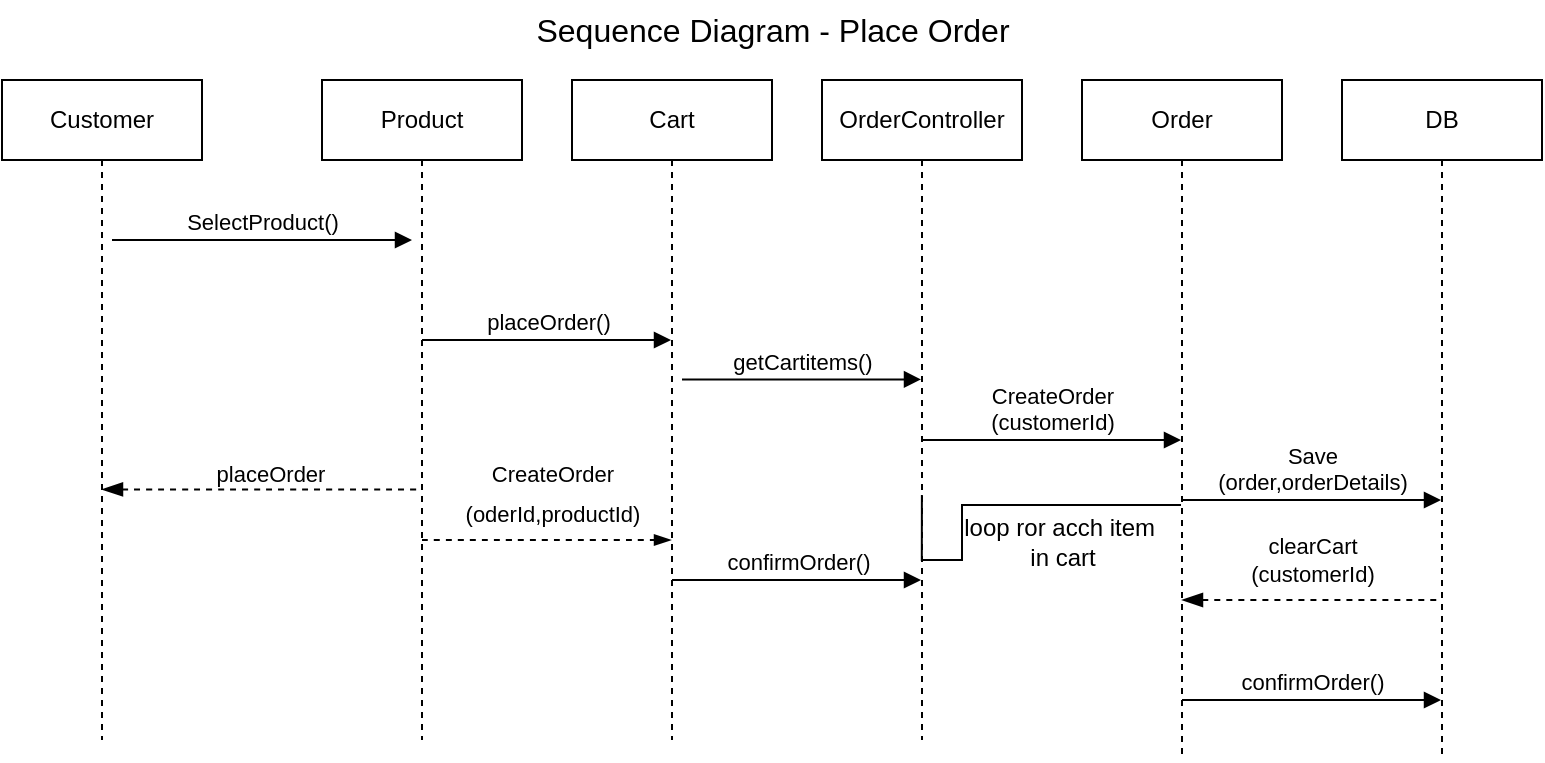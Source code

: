 <mxfile version="27.1.6">
  <diagram name="Page-1" id="2YBvvXClWsGukQMizWep">
    <mxGraphModel dx="1143" dy="666" grid="1" gridSize="10" guides="1" tooltips="1" connect="1" arrows="1" fold="1" page="1" pageScale="1" pageWidth="850" pageHeight="1100" math="0" shadow="0">
      <root>
        <mxCell id="0" />
        <mxCell id="1" parent="0" />
        <mxCell id="aM9ryv3xv72pqoxQDRHE-1" value="Customer" style="shape=umlLifeline;perimeter=lifelinePerimeter;whiteSpace=wrap;html=1;container=0;dropTarget=0;collapsible=0;recursiveResize=0;outlineConnect=0;portConstraint=eastwest;newEdgeStyle={&quot;edgeStyle&quot;:&quot;elbowEdgeStyle&quot;,&quot;elbow&quot;:&quot;vertical&quot;,&quot;curved&quot;:0,&quot;rounded&quot;:0};" parent="1" vertex="1">
          <mxGeometry x="40" y="40" width="100" height="330" as="geometry" />
        </mxCell>
        <mxCell id="aM9ryv3xv72pqoxQDRHE-5" value="Product" style="shape=umlLifeline;perimeter=lifelinePerimeter;whiteSpace=wrap;html=1;container=0;dropTarget=0;collapsible=0;recursiveResize=0;outlineConnect=0;portConstraint=eastwest;newEdgeStyle={&quot;edgeStyle&quot;:&quot;elbowEdgeStyle&quot;,&quot;elbow&quot;:&quot;vertical&quot;,&quot;curved&quot;:0,&quot;rounded&quot;:0};" parent="1" vertex="1">
          <mxGeometry x="200" y="40" width="100" height="330" as="geometry" />
        </mxCell>
        <mxCell id="aM9ryv3xv72pqoxQDRHE-7" value="SelectProduct()" style="html=1;verticalAlign=bottom;endArrow=block;edgeStyle=elbowEdgeStyle;elbow=vertical;curved=0;rounded=0;" parent="1" edge="1">
          <mxGeometry relative="1" as="geometry">
            <mxPoint x="95" y="120" as="sourcePoint" />
            <Array as="points">
              <mxPoint x="180" y="120" />
            </Array>
            <mxPoint x="245" y="120" as="targetPoint" />
            <mxPoint as="offset" />
          </mxGeometry>
        </mxCell>
        <mxCell id="46-oUx36o9gEHTs_ngFb-1" value="Cart" style="shape=umlLifeline;perimeter=lifelinePerimeter;whiteSpace=wrap;html=1;container=0;dropTarget=0;collapsible=0;recursiveResize=0;outlineConnect=0;portConstraint=eastwest;newEdgeStyle={&quot;edgeStyle&quot;:&quot;elbowEdgeStyle&quot;,&quot;elbow&quot;:&quot;vertical&quot;,&quot;curved&quot;:0,&quot;rounded&quot;:0};" vertex="1" parent="1">
          <mxGeometry x="325" y="40" width="100" height="330" as="geometry" />
        </mxCell>
        <mxCell id="46-oUx36o9gEHTs_ngFb-3" value="OrderController" style="shape=umlLifeline;perimeter=lifelinePerimeter;whiteSpace=wrap;html=1;container=0;dropTarget=0;collapsible=0;recursiveResize=0;outlineConnect=0;portConstraint=eastwest;newEdgeStyle={&quot;edgeStyle&quot;:&quot;elbowEdgeStyle&quot;,&quot;elbow&quot;:&quot;vertical&quot;,&quot;curved&quot;:0,&quot;rounded&quot;:0};" vertex="1" parent="1">
          <mxGeometry x="450" y="40" width="100" height="330" as="geometry" />
        </mxCell>
        <mxCell id="46-oUx36o9gEHTs_ngFb-6" value="placeOrder()" style="html=1;verticalAlign=bottom;endArrow=block;edgeStyle=elbowEdgeStyle;elbow=vertical;curved=0;rounded=0;" edge="1" parent="1" target="46-oUx36o9gEHTs_ngFb-1">
          <mxGeometry relative="1" as="geometry">
            <mxPoint x="250" y="170" as="sourcePoint" />
            <Array as="points">
              <mxPoint x="335" y="170" />
            </Array>
            <mxPoint x="400" y="170" as="targetPoint" />
            <mxPoint as="offset" />
          </mxGeometry>
        </mxCell>
        <mxCell id="46-oUx36o9gEHTs_ngFb-7" value="CreateOrder&lt;div&gt;(customerId)&lt;/div&gt;" style="html=1;verticalAlign=bottom;endArrow=block;edgeStyle=elbowEdgeStyle;elbow=vertical;curved=0;rounded=0;" edge="1" parent="1">
          <mxGeometry relative="1" as="geometry">
            <mxPoint x="500" y="220" as="sourcePoint" />
            <Array as="points">
              <mxPoint x="585" y="220" />
            </Array>
            <mxPoint x="629.5" y="220" as="targetPoint" />
            <mxPoint as="offset" />
          </mxGeometry>
        </mxCell>
        <mxCell id="46-oUx36o9gEHTs_ngFb-8" value="Order" style="shape=umlLifeline;perimeter=lifelinePerimeter;whiteSpace=wrap;html=1;container=0;dropTarget=0;collapsible=0;recursiveResize=0;outlineConnect=0;portConstraint=eastwest;newEdgeStyle={&quot;edgeStyle&quot;:&quot;elbowEdgeStyle&quot;,&quot;elbow&quot;:&quot;vertical&quot;,&quot;curved&quot;:0,&quot;rounded&quot;:0};" vertex="1" parent="1">
          <mxGeometry x="580" y="40" width="100" height="340" as="geometry" />
        </mxCell>
        <mxCell id="46-oUx36o9gEHTs_ngFb-9" value="DB" style="shape=umlLifeline;perimeter=lifelinePerimeter;whiteSpace=wrap;html=1;container=0;dropTarget=0;collapsible=0;recursiveResize=0;outlineConnect=0;portConstraint=eastwest;newEdgeStyle={&quot;edgeStyle&quot;:&quot;elbowEdgeStyle&quot;,&quot;elbow&quot;:&quot;vertical&quot;,&quot;curved&quot;:0,&quot;rounded&quot;:0};" vertex="1" parent="1">
          <mxGeometry x="710" y="40" width="100" height="340" as="geometry" />
        </mxCell>
        <mxCell id="46-oUx36o9gEHTs_ngFb-10" value="getCartitems()" style="html=1;verticalAlign=bottom;endArrow=block;edgeStyle=elbowEdgeStyle;elbow=vertical;curved=0;rounded=0;" edge="1" parent="1">
          <mxGeometry relative="1" as="geometry">
            <mxPoint x="380" y="189.72" as="sourcePoint" />
            <Array as="points">
              <mxPoint x="465" y="189.72" />
            </Array>
            <mxPoint x="499.5" y="189.72" as="targetPoint" />
            <mxPoint as="offset" />
          </mxGeometry>
        </mxCell>
        <mxCell id="46-oUx36o9gEHTs_ngFb-11" value="Save&lt;div&gt;(order,orderDetails)&lt;/div&gt;" style="html=1;verticalAlign=bottom;endArrow=block;edgeStyle=elbowEdgeStyle;elbow=vertical;curved=0;rounded=0;" edge="1" parent="1" source="46-oUx36o9gEHTs_ngFb-8">
          <mxGeometry relative="1" as="geometry">
            <mxPoint x="640" y="250" as="sourcePoint" />
            <Array as="points">
              <mxPoint x="725" y="250" />
            </Array>
            <mxPoint x="759.5" y="250" as="targetPoint" />
            <mxPoint as="offset" />
          </mxGeometry>
        </mxCell>
        <mxCell id="46-oUx36o9gEHTs_ngFb-14" value="" style="endArrow=none;html=1;rounded=0;fontSize=12;startSize=8;endSize=8;curved=1;startArrow=blockThin;startFill=1;dashed=1;" edge="1" parent="1" source="46-oUx36o9gEHTs_ngFb-8" target="46-oUx36o9gEHTs_ngFb-9">
          <mxGeometry width="50" height="50" relative="1" as="geometry">
            <mxPoint x="220" y="280" as="sourcePoint" />
            <mxPoint x="270" y="230" as="targetPoint" />
            <Array as="points">
              <mxPoint x="700" y="300" />
            </Array>
          </mxGeometry>
        </mxCell>
        <mxCell id="46-oUx36o9gEHTs_ngFb-15" value="clearCart&lt;div&gt;(customerId)&lt;/div&gt;" style="text;html=1;align=center;verticalAlign=middle;resizable=0;points=[];autosize=1;strokeColor=none;fillColor=none;fontSize=11;" vertex="1" parent="1">
          <mxGeometry x="650" y="260" width="90" height="40" as="geometry" />
        </mxCell>
        <mxCell id="46-oUx36o9gEHTs_ngFb-21" value="confirmOrder()" style="html=1;verticalAlign=bottom;endArrow=block;edgeStyle=elbowEdgeStyle;elbow=vertical;curved=0;rounded=0;" edge="1" parent="1">
          <mxGeometry relative="1" as="geometry">
            <mxPoint x="630" y="350" as="sourcePoint" />
            <Array as="points">
              <mxPoint x="725" y="350" />
            </Array>
            <mxPoint x="759.5" y="350" as="targetPoint" />
            <mxPoint as="offset" />
          </mxGeometry>
        </mxCell>
        <mxCell id="46-oUx36o9gEHTs_ngFb-22" value="confirmOrder()" style="html=1;verticalAlign=bottom;endArrow=block;edgeStyle=elbowEdgeStyle;elbow=vertical;curved=0;rounded=0;" edge="1" parent="1" source="46-oUx36o9gEHTs_ngFb-1" target="46-oUx36o9gEHTs_ngFb-3">
          <mxGeometry relative="1" as="geometry">
            <mxPoint x="370" y="350" as="sourcePoint" />
            <Array as="points">
              <mxPoint x="440" y="290" />
            </Array>
            <mxPoint x="499.5" y="350" as="targetPoint" />
            <mxPoint as="offset" />
          </mxGeometry>
        </mxCell>
        <mxCell id="46-oUx36o9gEHTs_ngFb-23" value="" style="endArrow=none;html=1;rounded=0;fontSize=12;startSize=8;endSize=8;edgeStyle=orthogonalEdgeStyle;" edge="1" parent="1">
          <mxGeometry width="50" height="50" relative="1" as="geometry">
            <mxPoint x="499.944" y="247.5" as="sourcePoint" />
            <mxPoint x="629.5" y="252.5" as="targetPoint" />
            <Array as="points">
              <mxPoint x="500" y="280" />
              <mxPoint x="520" y="280" />
              <mxPoint x="520" y="253" />
            </Array>
          </mxGeometry>
        </mxCell>
        <mxCell id="46-oUx36o9gEHTs_ngFb-24" value="loop ror acch item&amp;nbsp;&lt;div&gt;in cart&lt;/div&gt;" style="edgeLabel;html=1;align=center;verticalAlign=middle;resizable=0;points=[];fontSize=12;" vertex="1" connectable="0" parent="46-oUx36o9gEHTs_ngFb-23">
          <mxGeometry x="0.276" y="-2" relative="1" as="geometry">
            <mxPoint x="9" y="16" as="offset" />
          </mxGeometry>
        </mxCell>
        <mxCell id="46-oUx36o9gEHTs_ngFb-25" value="" style="endArrow=blockThin;html=1;rounded=0;fontSize=12;curved=1;endFill=1;dashed=1;" edge="1" parent="1">
          <mxGeometry width="50" height="50" relative="1" as="geometry">
            <mxPoint x="250" y="270" as="sourcePoint" />
            <mxPoint x="374.5" y="270" as="targetPoint" />
          </mxGeometry>
        </mxCell>
        <mxCell id="46-oUx36o9gEHTs_ngFb-26" value="&lt;font style=&quot;font-size: 11px;&quot;&gt;CreateOrder&lt;/font&gt;&lt;div&gt;&lt;font style=&quot;font-size: 11px;&quot;&gt;(oderId,productId)&lt;/font&gt;&lt;/div&gt;" style="text;html=1;align=center;verticalAlign=middle;resizable=0;points=[];autosize=1;strokeColor=none;fillColor=none;fontSize=16;" vertex="1" parent="1">
          <mxGeometry x="260" y="220" width="110" height="50" as="geometry" />
        </mxCell>
        <mxCell id="46-oUx36o9gEHTs_ngFb-30" value="" style="endArrow=none;html=1;rounded=0;fontSize=12;startSize=8;endSize=8;curved=1;startArrow=blockThin;startFill=1;dashed=1;" edge="1" parent="1" target="aM9ryv3xv72pqoxQDRHE-5">
          <mxGeometry width="50" height="50" relative="1" as="geometry">
            <mxPoint x="90" y="244.72" as="sourcePoint" />
            <mxPoint x="220" y="244.72" as="targetPoint" />
            <Array as="points">
              <mxPoint x="160" y="244.72" />
            </Array>
          </mxGeometry>
        </mxCell>
        <mxCell id="46-oUx36o9gEHTs_ngFb-31" value="&lt;font style=&quot;font-size: 11px;&quot;&gt;placeOrder&lt;/font&gt;" style="text;html=1;align=center;verticalAlign=middle;resizable=0;points=[];autosize=1;strokeColor=none;fillColor=none;fontSize=16;" vertex="1" parent="1">
          <mxGeometry x="134" y="220" width="80" height="30" as="geometry" />
        </mxCell>
        <mxCell id="46-oUx36o9gEHTs_ngFb-33" value="Sequence Diagram - Place Order" style="text;html=1;align=center;verticalAlign=middle;resizable=0;points=[];autosize=1;strokeColor=none;fillColor=none;fontSize=16;" vertex="1" parent="1">
          <mxGeometry x="295" width="260" height="30" as="geometry" />
        </mxCell>
      </root>
    </mxGraphModel>
  </diagram>
</mxfile>
